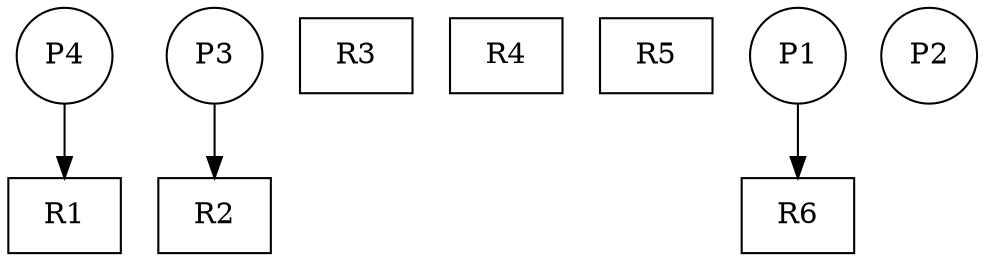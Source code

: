 digraph G {
node[shape=box]; R1,R2,R3,R4,R5,R6;
node[shape=circle]; P1,P2,P3,P4;

P1->R6;
P3->R2;
P4->R1;
}

